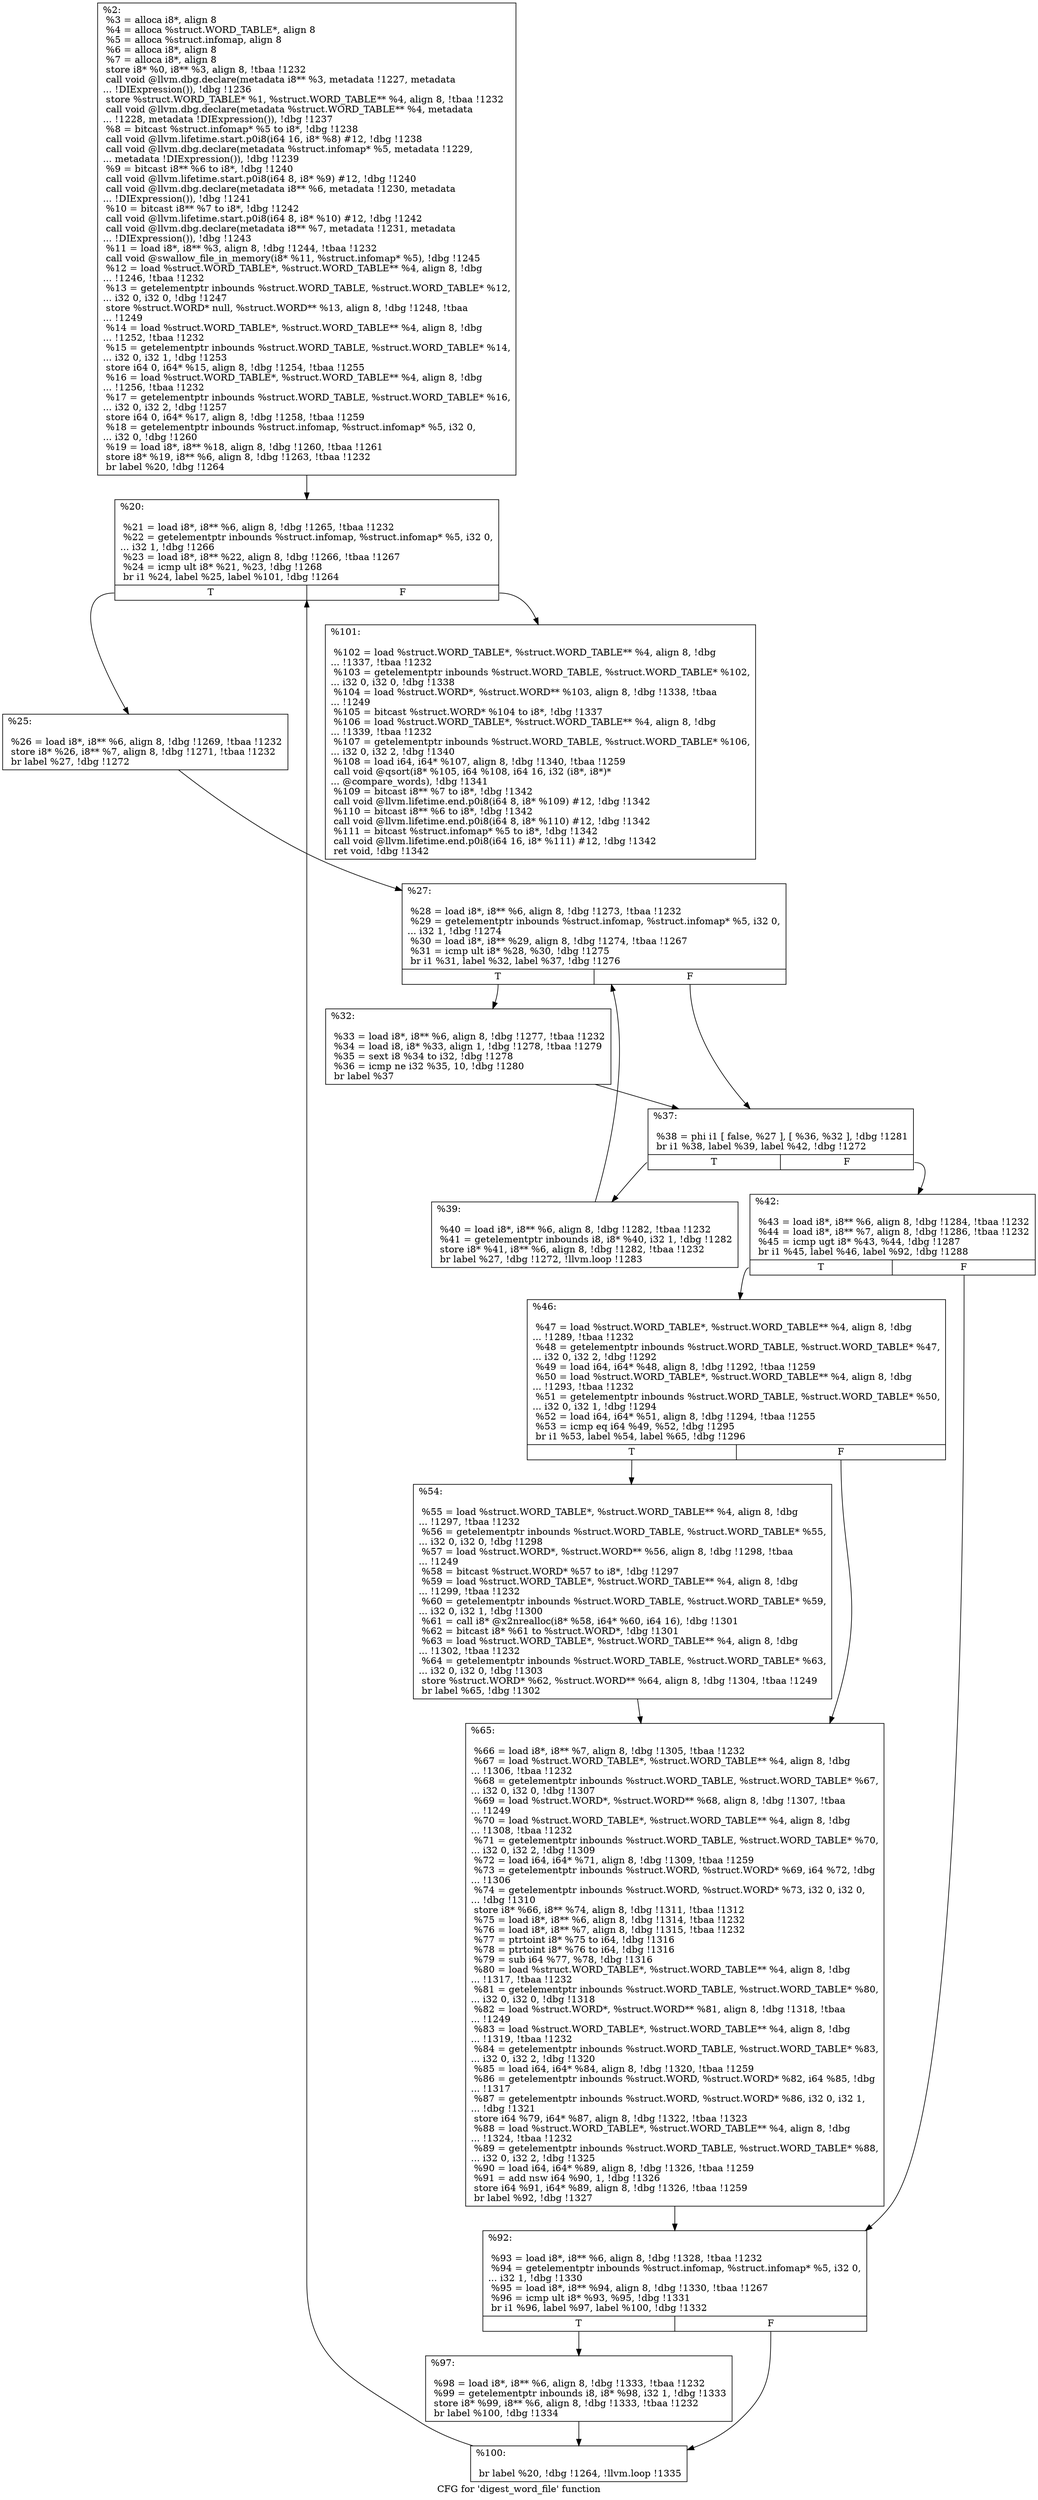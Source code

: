 digraph "CFG for 'digest_word_file' function" {
	label="CFG for 'digest_word_file' function";

	Node0x19a03f0 [shape=record,label="{%2:\l  %3 = alloca i8*, align 8\l  %4 = alloca %struct.WORD_TABLE*, align 8\l  %5 = alloca %struct.infomap, align 8\l  %6 = alloca i8*, align 8\l  %7 = alloca i8*, align 8\l  store i8* %0, i8** %3, align 8, !tbaa !1232\l  call void @llvm.dbg.declare(metadata i8** %3, metadata !1227, metadata\l... !DIExpression()), !dbg !1236\l  store %struct.WORD_TABLE* %1, %struct.WORD_TABLE** %4, align 8, !tbaa !1232\l  call void @llvm.dbg.declare(metadata %struct.WORD_TABLE** %4, metadata\l... !1228, metadata !DIExpression()), !dbg !1237\l  %8 = bitcast %struct.infomap* %5 to i8*, !dbg !1238\l  call void @llvm.lifetime.start.p0i8(i64 16, i8* %8) #12, !dbg !1238\l  call void @llvm.dbg.declare(metadata %struct.infomap* %5, metadata !1229,\l... metadata !DIExpression()), !dbg !1239\l  %9 = bitcast i8** %6 to i8*, !dbg !1240\l  call void @llvm.lifetime.start.p0i8(i64 8, i8* %9) #12, !dbg !1240\l  call void @llvm.dbg.declare(metadata i8** %6, metadata !1230, metadata\l... !DIExpression()), !dbg !1241\l  %10 = bitcast i8** %7 to i8*, !dbg !1242\l  call void @llvm.lifetime.start.p0i8(i64 8, i8* %10) #12, !dbg !1242\l  call void @llvm.dbg.declare(metadata i8** %7, metadata !1231, metadata\l... !DIExpression()), !dbg !1243\l  %11 = load i8*, i8** %3, align 8, !dbg !1244, !tbaa !1232\l  call void @swallow_file_in_memory(i8* %11, %struct.infomap* %5), !dbg !1245\l  %12 = load %struct.WORD_TABLE*, %struct.WORD_TABLE** %4, align 8, !dbg\l... !1246, !tbaa !1232\l  %13 = getelementptr inbounds %struct.WORD_TABLE, %struct.WORD_TABLE* %12,\l... i32 0, i32 0, !dbg !1247\l  store %struct.WORD* null, %struct.WORD** %13, align 8, !dbg !1248, !tbaa\l... !1249\l  %14 = load %struct.WORD_TABLE*, %struct.WORD_TABLE** %4, align 8, !dbg\l... !1252, !tbaa !1232\l  %15 = getelementptr inbounds %struct.WORD_TABLE, %struct.WORD_TABLE* %14,\l... i32 0, i32 1, !dbg !1253\l  store i64 0, i64* %15, align 8, !dbg !1254, !tbaa !1255\l  %16 = load %struct.WORD_TABLE*, %struct.WORD_TABLE** %4, align 8, !dbg\l... !1256, !tbaa !1232\l  %17 = getelementptr inbounds %struct.WORD_TABLE, %struct.WORD_TABLE* %16,\l... i32 0, i32 2, !dbg !1257\l  store i64 0, i64* %17, align 8, !dbg !1258, !tbaa !1259\l  %18 = getelementptr inbounds %struct.infomap, %struct.infomap* %5, i32 0,\l... i32 0, !dbg !1260\l  %19 = load i8*, i8** %18, align 8, !dbg !1260, !tbaa !1261\l  store i8* %19, i8** %6, align 8, !dbg !1263, !tbaa !1232\l  br label %20, !dbg !1264\l}"];
	Node0x19a03f0 -> Node0x198e080;
	Node0x198e080 [shape=record,label="{%20:\l\l  %21 = load i8*, i8** %6, align 8, !dbg !1265, !tbaa !1232\l  %22 = getelementptr inbounds %struct.infomap, %struct.infomap* %5, i32 0,\l... i32 1, !dbg !1266\l  %23 = load i8*, i8** %22, align 8, !dbg !1266, !tbaa !1267\l  %24 = icmp ult i8* %21, %23, !dbg !1268\l  br i1 %24, label %25, label %101, !dbg !1264\l|{<s0>T|<s1>F}}"];
	Node0x198e080:s0 -> Node0x198e0d0;
	Node0x198e080:s1 -> Node0x198e490;
	Node0x198e0d0 [shape=record,label="{%25:\l\l  %26 = load i8*, i8** %6, align 8, !dbg !1269, !tbaa !1232\l  store i8* %26, i8** %7, align 8, !dbg !1271, !tbaa !1232\l  br label %27, !dbg !1272\l}"];
	Node0x198e0d0 -> Node0x198e120;
	Node0x198e120 [shape=record,label="{%27:\l\l  %28 = load i8*, i8** %6, align 8, !dbg !1273, !tbaa !1232\l  %29 = getelementptr inbounds %struct.infomap, %struct.infomap* %5, i32 0,\l... i32 1, !dbg !1274\l  %30 = load i8*, i8** %29, align 8, !dbg !1274, !tbaa !1267\l  %31 = icmp ult i8* %28, %30, !dbg !1275\l  br i1 %31, label %32, label %37, !dbg !1276\l|{<s0>T|<s1>F}}"];
	Node0x198e120:s0 -> Node0x198e170;
	Node0x198e120:s1 -> Node0x198e1c0;
	Node0x198e170 [shape=record,label="{%32:\l\l  %33 = load i8*, i8** %6, align 8, !dbg !1277, !tbaa !1232\l  %34 = load i8, i8* %33, align 1, !dbg !1278, !tbaa !1279\l  %35 = sext i8 %34 to i32, !dbg !1278\l  %36 = icmp ne i32 %35, 10, !dbg !1280\l  br label %37\l}"];
	Node0x198e170 -> Node0x198e1c0;
	Node0x198e1c0 [shape=record,label="{%37:\l\l  %38 = phi i1 [ false, %27 ], [ %36, %32 ], !dbg !1281\l  br i1 %38, label %39, label %42, !dbg !1272\l|{<s0>T|<s1>F}}"];
	Node0x198e1c0:s0 -> Node0x198e210;
	Node0x198e1c0:s1 -> Node0x198e260;
	Node0x198e210 [shape=record,label="{%39:\l\l  %40 = load i8*, i8** %6, align 8, !dbg !1282, !tbaa !1232\l  %41 = getelementptr inbounds i8, i8* %40, i32 1, !dbg !1282\l  store i8* %41, i8** %6, align 8, !dbg !1282, !tbaa !1232\l  br label %27, !dbg !1272, !llvm.loop !1283\l}"];
	Node0x198e210 -> Node0x198e120;
	Node0x198e260 [shape=record,label="{%42:\l\l  %43 = load i8*, i8** %6, align 8, !dbg !1284, !tbaa !1232\l  %44 = load i8*, i8** %7, align 8, !dbg !1286, !tbaa !1232\l  %45 = icmp ugt i8* %43, %44, !dbg !1287\l  br i1 %45, label %46, label %92, !dbg !1288\l|{<s0>T|<s1>F}}"];
	Node0x198e260:s0 -> Node0x198e2b0;
	Node0x198e260:s1 -> Node0x198e3a0;
	Node0x198e2b0 [shape=record,label="{%46:\l\l  %47 = load %struct.WORD_TABLE*, %struct.WORD_TABLE** %4, align 8, !dbg\l... !1289, !tbaa !1232\l  %48 = getelementptr inbounds %struct.WORD_TABLE, %struct.WORD_TABLE* %47,\l... i32 0, i32 2, !dbg !1292\l  %49 = load i64, i64* %48, align 8, !dbg !1292, !tbaa !1259\l  %50 = load %struct.WORD_TABLE*, %struct.WORD_TABLE** %4, align 8, !dbg\l... !1293, !tbaa !1232\l  %51 = getelementptr inbounds %struct.WORD_TABLE, %struct.WORD_TABLE* %50,\l... i32 0, i32 1, !dbg !1294\l  %52 = load i64, i64* %51, align 8, !dbg !1294, !tbaa !1255\l  %53 = icmp eq i64 %49, %52, !dbg !1295\l  br i1 %53, label %54, label %65, !dbg !1296\l|{<s0>T|<s1>F}}"];
	Node0x198e2b0:s0 -> Node0x198e300;
	Node0x198e2b0:s1 -> Node0x198e350;
	Node0x198e300 [shape=record,label="{%54:\l\l  %55 = load %struct.WORD_TABLE*, %struct.WORD_TABLE** %4, align 8, !dbg\l... !1297, !tbaa !1232\l  %56 = getelementptr inbounds %struct.WORD_TABLE, %struct.WORD_TABLE* %55,\l... i32 0, i32 0, !dbg !1298\l  %57 = load %struct.WORD*, %struct.WORD** %56, align 8, !dbg !1298, !tbaa\l... !1249\l  %58 = bitcast %struct.WORD* %57 to i8*, !dbg !1297\l  %59 = load %struct.WORD_TABLE*, %struct.WORD_TABLE** %4, align 8, !dbg\l... !1299, !tbaa !1232\l  %60 = getelementptr inbounds %struct.WORD_TABLE, %struct.WORD_TABLE* %59,\l... i32 0, i32 1, !dbg !1300\l  %61 = call i8* @x2nrealloc(i8* %58, i64* %60, i64 16), !dbg !1301\l  %62 = bitcast i8* %61 to %struct.WORD*, !dbg !1301\l  %63 = load %struct.WORD_TABLE*, %struct.WORD_TABLE** %4, align 8, !dbg\l... !1302, !tbaa !1232\l  %64 = getelementptr inbounds %struct.WORD_TABLE, %struct.WORD_TABLE* %63,\l... i32 0, i32 0, !dbg !1303\l  store %struct.WORD* %62, %struct.WORD** %64, align 8, !dbg !1304, !tbaa !1249\l  br label %65, !dbg !1302\l}"];
	Node0x198e300 -> Node0x198e350;
	Node0x198e350 [shape=record,label="{%65:\l\l  %66 = load i8*, i8** %7, align 8, !dbg !1305, !tbaa !1232\l  %67 = load %struct.WORD_TABLE*, %struct.WORD_TABLE** %4, align 8, !dbg\l... !1306, !tbaa !1232\l  %68 = getelementptr inbounds %struct.WORD_TABLE, %struct.WORD_TABLE* %67,\l... i32 0, i32 0, !dbg !1307\l  %69 = load %struct.WORD*, %struct.WORD** %68, align 8, !dbg !1307, !tbaa\l... !1249\l  %70 = load %struct.WORD_TABLE*, %struct.WORD_TABLE** %4, align 8, !dbg\l... !1308, !tbaa !1232\l  %71 = getelementptr inbounds %struct.WORD_TABLE, %struct.WORD_TABLE* %70,\l... i32 0, i32 2, !dbg !1309\l  %72 = load i64, i64* %71, align 8, !dbg !1309, !tbaa !1259\l  %73 = getelementptr inbounds %struct.WORD, %struct.WORD* %69, i64 %72, !dbg\l... !1306\l  %74 = getelementptr inbounds %struct.WORD, %struct.WORD* %73, i32 0, i32 0,\l... !dbg !1310\l  store i8* %66, i8** %74, align 8, !dbg !1311, !tbaa !1312\l  %75 = load i8*, i8** %6, align 8, !dbg !1314, !tbaa !1232\l  %76 = load i8*, i8** %7, align 8, !dbg !1315, !tbaa !1232\l  %77 = ptrtoint i8* %75 to i64, !dbg !1316\l  %78 = ptrtoint i8* %76 to i64, !dbg !1316\l  %79 = sub i64 %77, %78, !dbg !1316\l  %80 = load %struct.WORD_TABLE*, %struct.WORD_TABLE** %4, align 8, !dbg\l... !1317, !tbaa !1232\l  %81 = getelementptr inbounds %struct.WORD_TABLE, %struct.WORD_TABLE* %80,\l... i32 0, i32 0, !dbg !1318\l  %82 = load %struct.WORD*, %struct.WORD** %81, align 8, !dbg !1318, !tbaa\l... !1249\l  %83 = load %struct.WORD_TABLE*, %struct.WORD_TABLE** %4, align 8, !dbg\l... !1319, !tbaa !1232\l  %84 = getelementptr inbounds %struct.WORD_TABLE, %struct.WORD_TABLE* %83,\l... i32 0, i32 2, !dbg !1320\l  %85 = load i64, i64* %84, align 8, !dbg !1320, !tbaa !1259\l  %86 = getelementptr inbounds %struct.WORD, %struct.WORD* %82, i64 %85, !dbg\l... !1317\l  %87 = getelementptr inbounds %struct.WORD, %struct.WORD* %86, i32 0, i32 1,\l... !dbg !1321\l  store i64 %79, i64* %87, align 8, !dbg !1322, !tbaa !1323\l  %88 = load %struct.WORD_TABLE*, %struct.WORD_TABLE** %4, align 8, !dbg\l... !1324, !tbaa !1232\l  %89 = getelementptr inbounds %struct.WORD_TABLE, %struct.WORD_TABLE* %88,\l... i32 0, i32 2, !dbg !1325\l  %90 = load i64, i64* %89, align 8, !dbg !1326, !tbaa !1259\l  %91 = add nsw i64 %90, 1, !dbg !1326\l  store i64 %91, i64* %89, align 8, !dbg !1326, !tbaa !1259\l  br label %92, !dbg !1327\l}"];
	Node0x198e350 -> Node0x198e3a0;
	Node0x198e3a0 [shape=record,label="{%92:\l\l  %93 = load i8*, i8** %6, align 8, !dbg !1328, !tbaa !1232\l  %94 = getelementptr inbounds %struct.infomap, %struct.infomap* %5, i32 0,\l... i32 1, !dbg !1330\l  %95 = load i8*, i8** %94, align 8, !dbg !1330, !tbaa !1267\l  %96 = icmp ult i8* %93, %95, !dbg !1331\l  br i1 %96, label %97, label %100, !dbg !1332\l|{<s0>T|<s1>F}}"];
	Node0x198e3a0:s0 -> Node0x198e3f0;
	Node0x198e3a0:s1 -> Node0x198e440;
	Node0x198e3f0 [shape=record,label="{%97:\l\l  %98 = load i8*, i8** %6, align 8, !dbg !1333, !tbaa !1232\l  %99 = getelementptr inbounds i8, i8* %98, i32 1, !dbg !1333\l  store i8* %99, i8** %6, align 8, !dbg !1333, !tbaa !1232\l  br label %100, !dbg !1334\l}"];
	Node0x198e3f0 -> Node0x198e440;
	Node0x198e440 [shape=record,label="{%100:\l\l  br label %20, !dbg !1264, !llvm.loop !1335\l}"];
	Node0x198e440 -> Node0x198e080;
	Node0x198e490 [shape=record,label="{%101:\l\l  %102 = load %struct.WORD_TABLE*, %struct.WORD_TABLE** %4, align 8, !dbg\l... !1337, !tbaa !1232\l  %103 = getelementptr inbounds %struct.WORD_TABLE, %struct.WORD_TABLE* %102,\l... i32 0, i32 0, !dbg !1338\l  %104 = load %struct.WORD*, %struct.WORD** %103, align 8, !dbg !1338, !tbaa\l... !1249\l  %105 = bitcast %struct.WORD* %104 to i8*, !dbg !1337\l  %106 = load %struct.WORD_TABLE*, %struct.WORD_TABLE** %4, align 8, !dbg\l... !1339, !tbaa !1232\l  %107 = getelementptr inbounds %struct.WORD_TABLE, %struct.WORD_TABLE* %106,\l... i32 0, i32 2, !dbg !1340\l  %108 = load i64, i64* %107, align 8, !dbg !1340, !tbaa !1259\l  call void @qsort(i8* %105, i64 %108, i64 16, i32 (i8*, i8*)*\l... @compare_words), !dbg !1341\l  %109 = bitcast i8** %7 to i8*, !dbg !1342\l  call void @llvm.lifetime.end.p0i8(i64 8, i8* %109) #12, !dbg !1342\l  %110 = bitcast i8** %6 to i8*, !dbg !1342\l  call void @llvm.lifetime.end.p0i8(i64 8, i8* %110) #12, !dbg !1342\l  %111 = bitcast %struct.infomap* %5 to i8*, !dbg !1342\l  call void @llvm.lifetime.end.p0i8(i64 16, i8* %111) #12, !dbg !1342\l  ret void, !dbg !1342\l}"];
}
